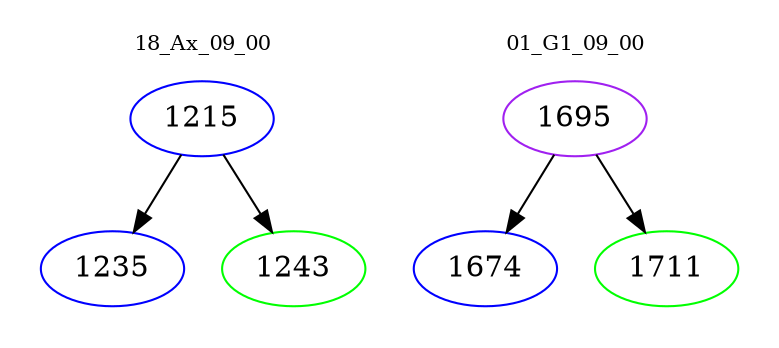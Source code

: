 digraph{
subgraph cluster_0 {
color = white
label = "18_Ax_09_00";
fontsize=10;
T0_1215 [label="1215", color="blue"]
T0_1215 -> T0_1235 [color="black"]
T0_1235 [label="1235", color="blue"]
T0_1215 -> T0_1243 [color="black"]
T0_1243 [label="1243", color="green"]
}
subgraph cluster_1 {
color = white
label = "01_G1_09_00";
fontsize=10;
T1_1695 [label="1695", color="purple"]
T1_1695 -> T1_1674 [color="black"]
T1_1674 [label="1674", color="blue"]
T1_1695 -> T1_1711 [color="black"]
T1_1711 [label="1711", color="green"]
}
}
